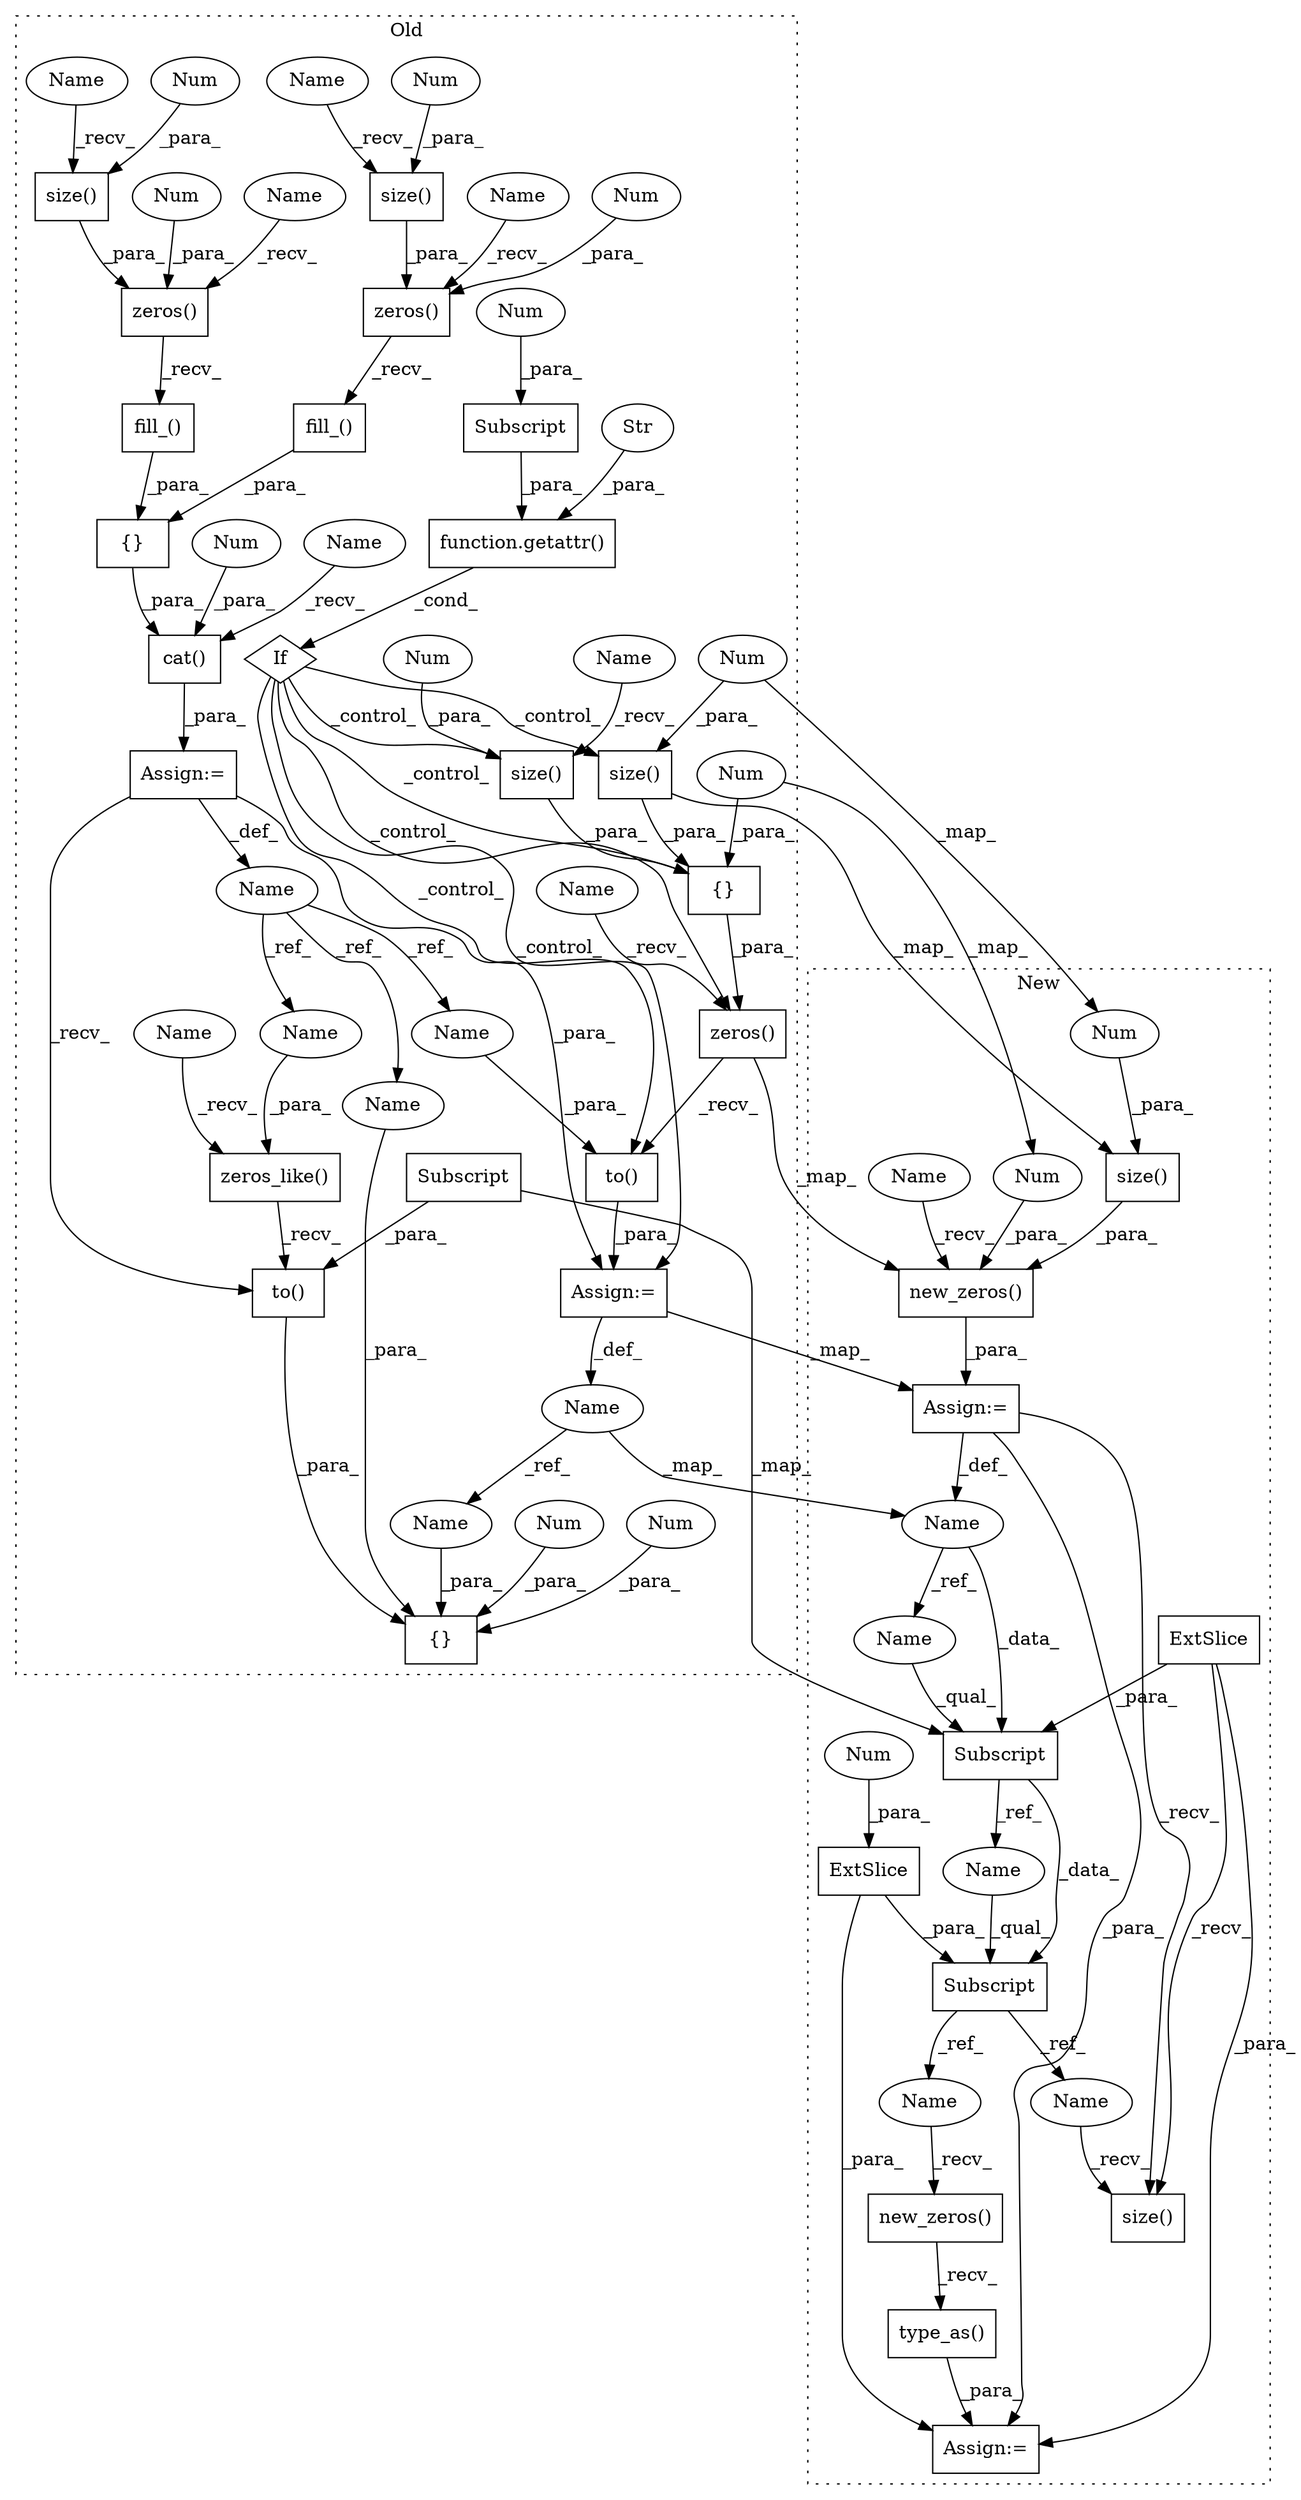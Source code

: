 digraph G {
subgraph cluster0 {
1 [label="zeros()" a="75" s="18010,18043" l="12,1" shape="box"];
3 [label="{}" a="59" s="17924,18060" l="18,0" shape="box"];
4 [label="zeros()" a="75" s="17942,17975" l="12,1" shape="box"];
5 [label="{}" a="59" s="18477,18542" l="1,0" shape="box"];
6 [label="Name" a="87" s="17877" l="21" shape="ellipse"];
7 [label="zeros_like()" a="75" s="18135,18173" l="17,1" shape="box"];
8 [label="{}" a="59" s="18360,18402" l="1,0" shape="box"];
9 [label="If" a="96" s="18265" l="3" shape="diamond"];
10 [label="function.getattr()" a="75" s="18268,18318" l="8,1" shape="box"];
11 [label="Str" a="66" s="18301" l="11" shape="ellipse"];
12 [label="Subscript" a="63" s="18276,0" l="23,0" shape="box"];
16 [label="size()" a="75" s="18361,18378" l="16,1" shape="box"];
17 [label="size()" a="75" s="18384,18401" l="16,1" shape="box"];
19 [label="Num" a="76" s="18377" l="1" shape="ellipse"];
20 [label="to()" a="75" s="18135,18205" l="56,10" shape="box"];
21 [label="Subscript" a="63" s="18191,0" l="14,0" shape="box"];
24 [label="Name" a="87" s="18333" l="12" shape="ellipse"];
25 [label="to()" a="75" s="18348,18446" l="77,14" shape="box"];
27 [label="zeros()" a="75" s="18348,18403" l="12,1" shape="box"];
28 [label="fill_()" a="75" s="17942,17991" l="41,1" shape="box"];
29 [label="fill_()" a="75" s="18010,18059" l="41,1" shape="box"];
30 [label="cat()" a="75" s="17901,18090" l="23,11" shape="box"];
32 [label="Num" a="76" s="18381" l="1" shape="ellipse"];
35 [label="Num" a="76" s="18089" l="1" shape="ellipse"];
36 [label="Num" a="76" s="18538" l="1" shape="ellipse"];
37 [label="Num" a="76" s="18541" l="1" shape="ellipse"];
38 [label="Num" a="76" s="18042" l="1" shape="ellipse"];
39 [label="Num" a="76" s="18296" l="2" shape="ellipse"];
40 [label="Num" a="76" s="18400" l="1" shape="ellipse"];
42 [label="Num" a="76" s="17974" l="1" shape="ellipse"];
43 [label="Assign:=" a="68" s="17898" l="3" shape="box"];
45 [label="size()" a="75" s="17954,17971" l="16,1" shape="box"];
46 [label="Num" a="76" s="17970" l="1" shape="ellipse"];
48 [label="Assign:=" a="68" s="18345" l="3" shape="box"];
50 [label="size()" a="75" s="18022,18039" l="16,1" shape="box"];
51 [label="Num" a="76" s="18038" l="1" shape="ellipse"];
53 [label="Name" a="87" s="17901" l="5" shape="ellipse"];
54 [label="Name" a="87" s="18135" l="5" shape="ellipse"];
55 [label="Name" a="87" s="18010" l="5" shape="ellipse"];
56 [label="Name" a="87" s="17942" l="5" shape="ellipse"];
57 [label="Name" a="87" s="18348" l="5" shape="ellipse"];
60 [label="Name" a="87" s="17954" l="10" shape="ellipse"];
61 [label="Name" a="87" s="18384" l="10" shape="ellipse"];
62 [label="Name" a="87" s="18022" l="10" shape="ellipse"];
63 [label="Name" a="87" s="18425" l="21" shape="ellipse"];
64 [label="Name" a="87" s="18152" l="21" shape="ellipse"];
65 [label="Name" a="87" s="18478" l="21" shape="ellipse"];
68 [label="Name" a="87" s="18524" l="12" shape="ellipse"];
label = "Old";
style="dotted";
}
subgraph cluster1 {
2 [label="type_as()" a="75" s="17688,17804" l="93,1" shape="box"];
13 [label="new_zeros()" a="75" s="17688,17734" l="45,38" shape="box"];
14 [label="Subscript" a="63" s="17616,0" l="27,0" shape="box"];
15 [label="size()" a="75" s="17538,17555" l="16,1" shape="box"];
18 [label="Num" a="76" s="17554" l="1" shape="ellipse"];
22 [label="Subscript" a="63" s="17569,0" l="27,0" shape="box"];
23 [label="Name" a="87" s="17493" l="21" shape="ellipse"];
26 [label="new_zeros()" a="75" s="17517,17559" l="21,1" shape="box"];
31 [label="Num" a="76" s="17558" l="1" shape="ellipse"];
33 [label="ExtSlice" a="85" s="17616" l="21" shape="box"];
34 [label="ExtSlice" a="85" s="17569" l="21" shape="box"];
41 [label="Num" a="76" s="17641" l="1" shape="ellipse"];
44 [label="Assign:=" a="68" s="17685" l="3" shape="box"];
47 [label="Assign:=" a="68" s="17514" l="3" shape="box"];
49 [label="size()" a="75" s="17734" l="28" shape="box"];
52 [label="Name" a="87" s="17616" l="21" shape="ellipse"];
58 [label="Name" a="87" s="17688" l="21" shape="ellipse"];
59 [label="Name" a="87" s="17734" l="21" shape="ellipse"];
66 [label="Name" a="87" s="17517" l="10" shape="ellipse"];
67 [label="Name" a="87" s="17569" l="21" shape="ellipse"];
label = "New";
style="dotted";
}
1 -> 29 [label="_recv_"];
2 -> 44 [label="_para_"];
3 -> 30 [label="_para_"];
4 -> 28 [label="_recv_"];
6 -> 65 [label="_ref_"];
6 -> 63 [label="_ref_"];
6 -> 64 [label="_ref_"];
7 -> 20 [label="_recv_"];
8 -> 27 [label="_para_"];
9 -> 48 [label="_control_"];
9 -> 27 [label="_control_"];
9 -> 17 [label="_control_"];
9 -> 8 [label="_control_"];
9 -> 16 [label="_control_"];
9 -> 25 [label="_control_"];
10 -> 9 [label="_cond_"];
11 -> 10 [label="_para_"];
12 -> 10 [label="_para_"];
13 -> 2 [label="_recv_"];
14 -> 58 [label="_ref_"];
14 -> 59 [label="_ref_"];
15 -> 26 [label="_para_"];
16 -> 8 [label="_para_"];
16 -> 15 [label="_map_"];
17 -> 8 [label="_para_"];
18 -> 15 [label="_para_"];
19 -> 16 [label="_para_"];
19 -> 18 [label="_map_"];
20 -> 5 [label="_para_"];
21 -> 20 [label="_para_"];
21 -> 22 [label="_map_"];
22 -> 52 [label="_ref_"];
22 -> 14 [label="_data_"];
23 -> 67 [label="_ref_"];
23 -> 22 [label="_data_"];
24 -> 23 [label="_map_"];
24 -> 68 [label="_ref_"];
25 -> 48 [label="_para_"];
26 -> 47 [label="_para_"];
27 -> 26 [label="_map_"];
27 -> 25 [label="_recv_"];
28 -> 3 [label="_para_"];
29 -> 3 [label="_para_"];
30 -> 43 [label="_para_"];
31 -> 26 [label="_para_"];
32 -> 31 [label="_map_"];
32 -> 8 [label="_para_"];
33 -> 44 [label="_para_"];
33 -> 14 [label="_para_"];
34 -> 44 [label="_para_"];
34 -> 49 [label="_recv_"];
34 -> 22 [label="_para_"];
35 -> 30 [label="_para_"];
36 -> 5 [label="_para_"];
37 -> 5 [label="_para_"];
38 -> 1 [label="_para_"];
39 -> 12 [label="_para_"];
40 -> 17 [label="_para_"];
41 -> 33 [label="_para_"];
42 -> 4 [label="_para_"];
43 -> 48 [label="_para_"];
43 -> 20 [label="_recv_"];
43 -> 6 [label="_def_"];
45 -> 4 [label="_para_"];
46 -> 45 [label="_para_"];
47 -> 44 [label="_para_"];
47 -> 23 [label="_def_"];
47 -> 49 [label="_recv_"];
48 -> 24 [label="_def_"];
48 -> 47 [label="_map_"];
50 -> 1 [label="_para_"];
51 -> 50 [label="_para_"];
52 -> 14 [label="_qual_"];
53 -> 30 [label="_recv_"];
54 -> 7 [label="_recv_"];
55 -> 1 [label="_recv_"];
56 -> 4 [label="_recv_"];
57 -> 27 [label="_recv_"];
58 -> 13 [label="_recv_"];
59 -> 49 [label="_recv_"];
60 -> 45 [label="_recv_"];
61 -> 17 [label="_recv_"];
62 -> 50 [label="_recv_"];
63 -> 25 [label="_para_"];
64 -> 7 [label="_para_"];
65 -> 5 [label="_para_"];
66 -> 26 [label="_recv_"];
67 -> 22 [label="_qual_"];
68 -> 5 [label="_para_"];
}